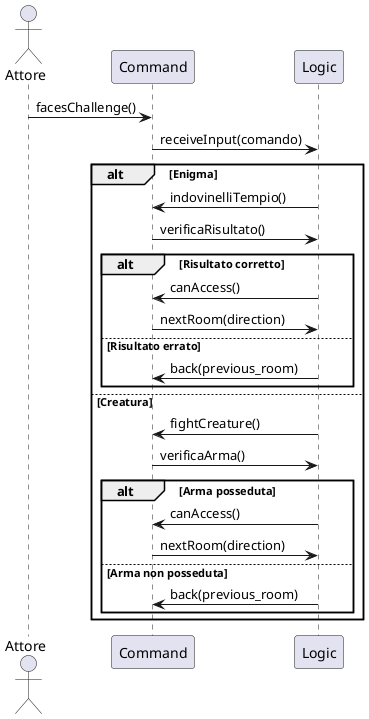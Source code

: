 @startuml
actor Attore

participant Command
participant Logic

Attore -> Command: facesChallenge()
Command -> Logic: receiveInput(comando)

alt Enigma
    Logic -> Command: indovinelliTempio()
    Command -> Logic: verificaRisultato()

    alt Risultato corretto
        Logic -> Command: canAccess()
        Command -> Logic: nextRoom(direction)
    else Risultato errato
        Logic -> Command: back(previous_room)
    end
else Creatura
    Logic -> Command: fightCreature()
    Command -> Logic: verificaArma()

    alt Arma posseduta
        Logic -> Command: canAccess()
        Command -> Logic: nextRoom(direction)
    else Arma non posseduta
        Logic -> Command: back(previous_room)
    end
end

@enduml

